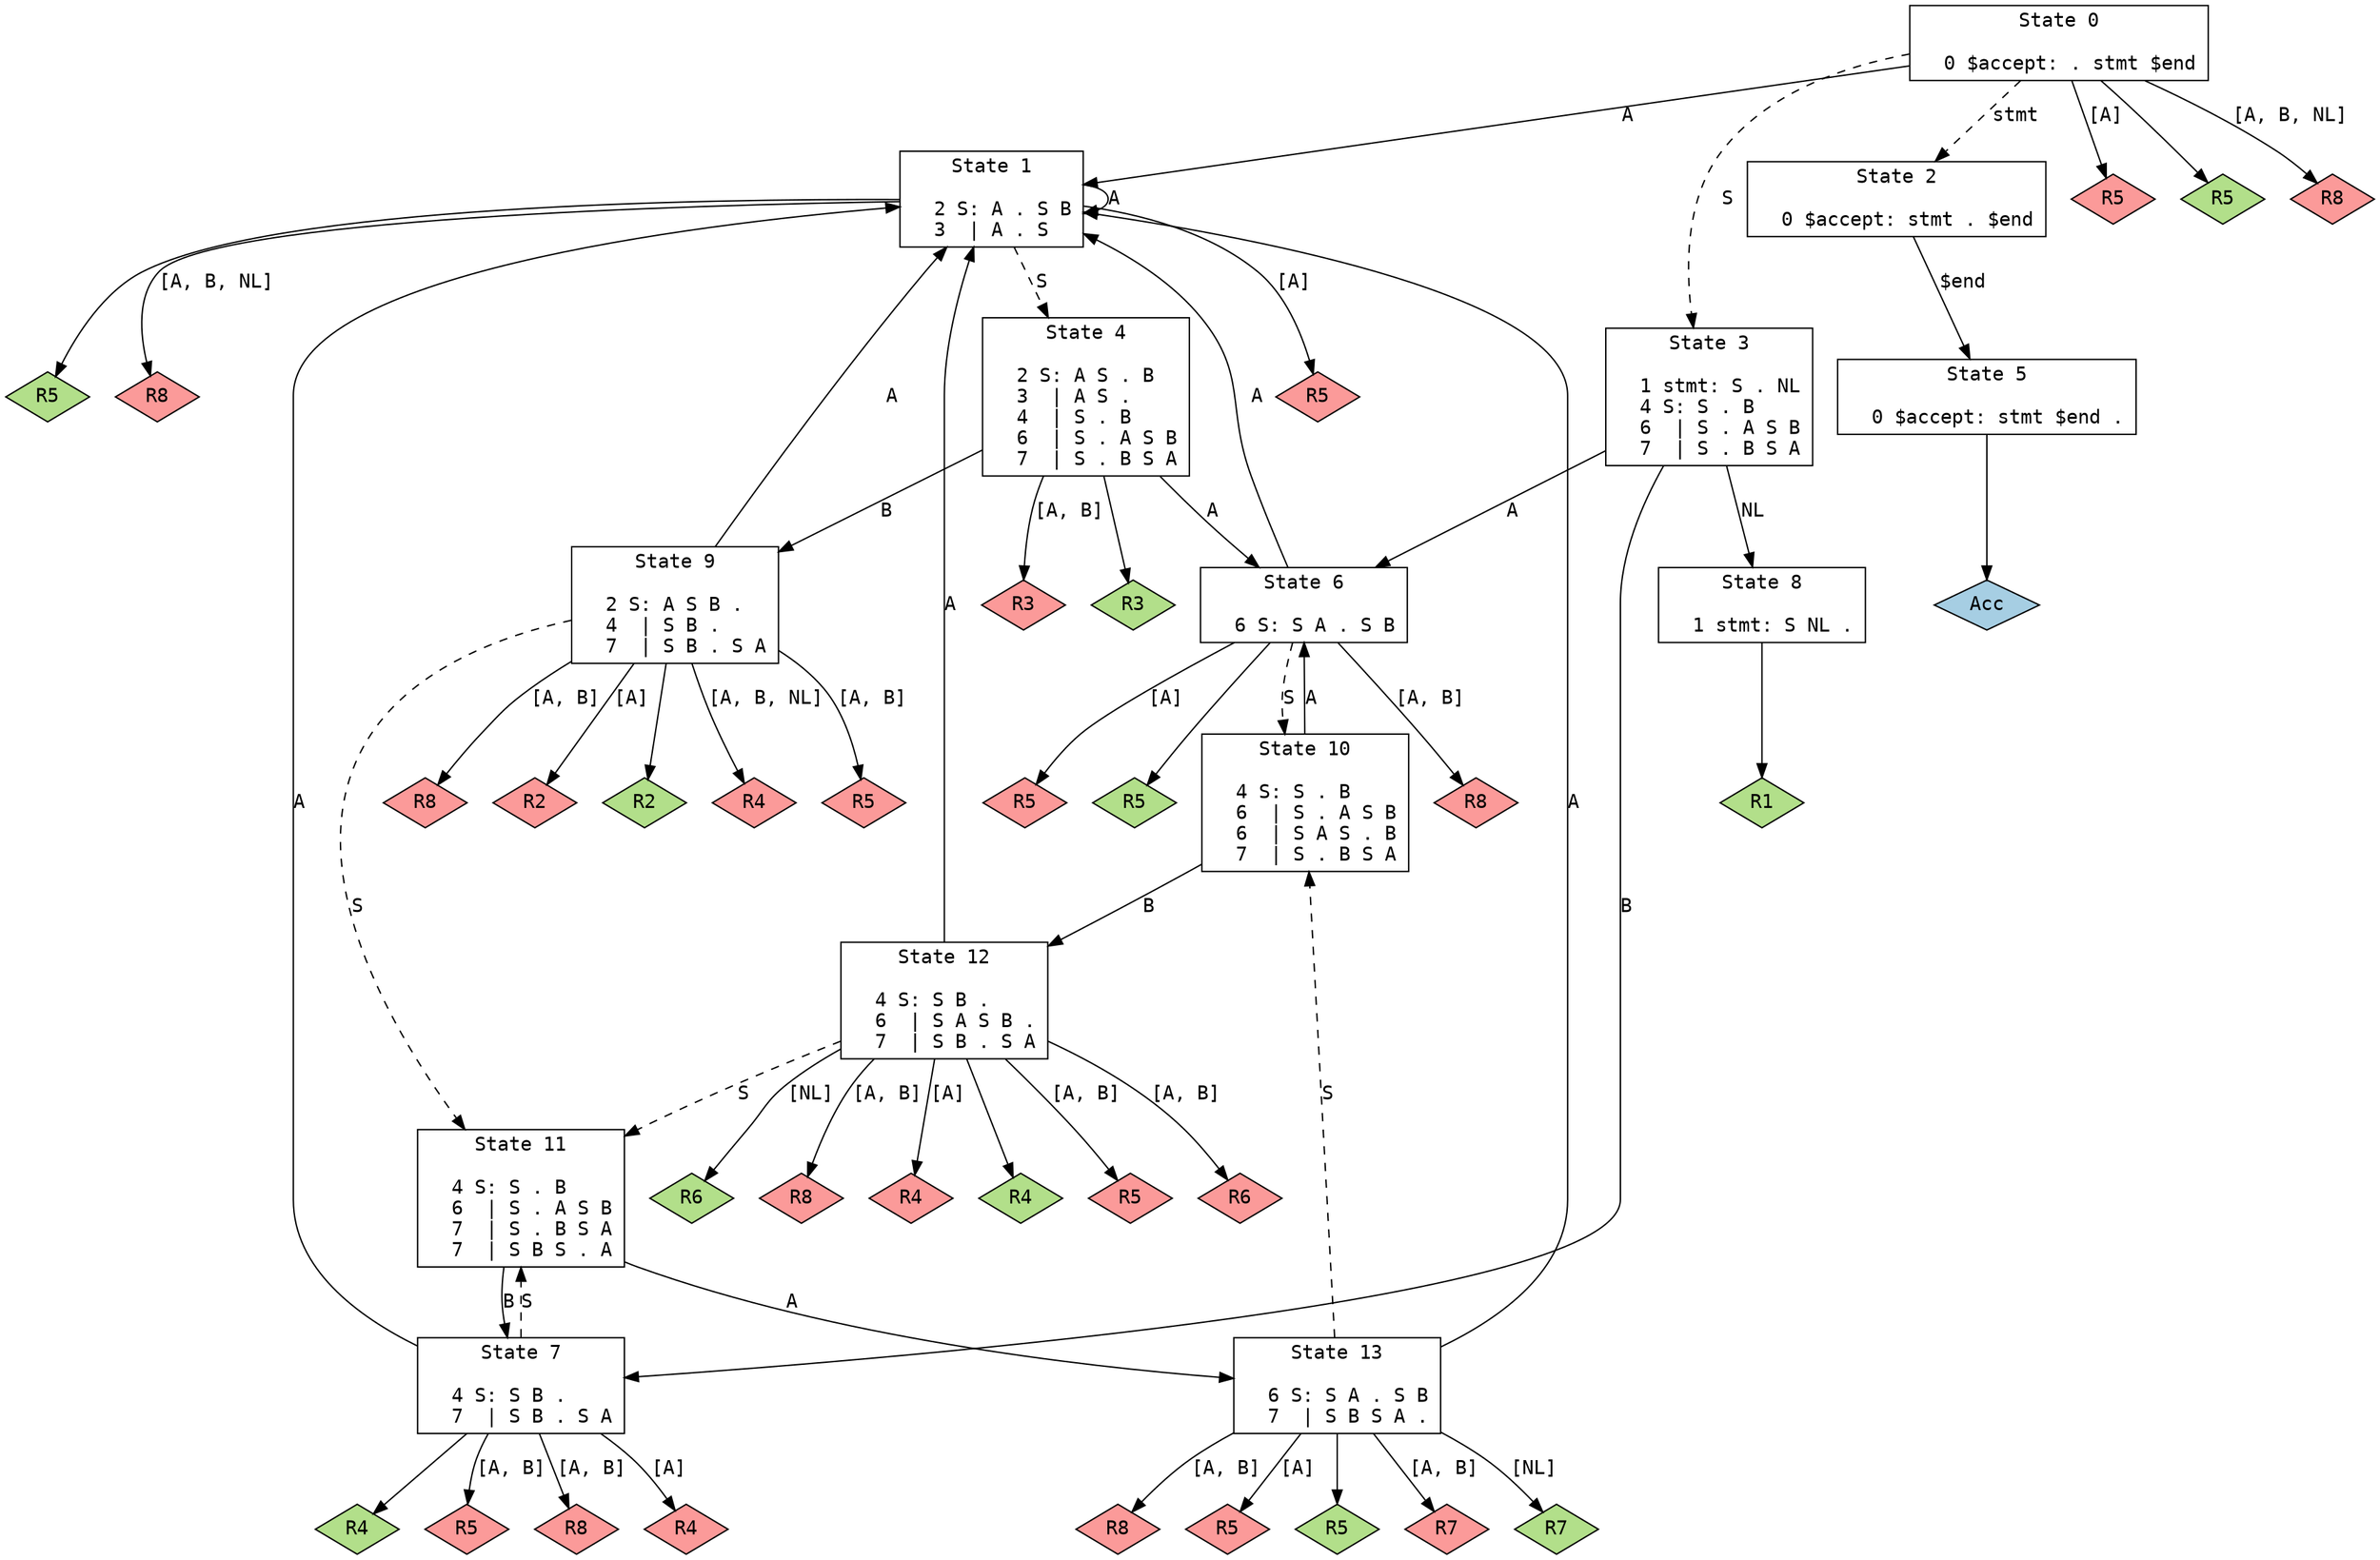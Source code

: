 // Generated by GNU Bison 3.5.1.
// Report bugs to <bug-bison@gnu.org>.
// Home page: <https://www.gnu.org/software/bison/>.

digraph "file.y"
{
  node [fontname = courier, shape = box, colorscheme = paired6]
  edge [fontname = courier]

  0 [label="State 0\n\l  0 $accept: . stmt $end\l"]
  0 -> 1 [style=solid label="A"]
  0 -> 2 [style=dashed label="stmt"]
  0 -> 3 [style=dashed label="S"]
  0 -> "0R5d" [label="[A]", style=solid]
 "0R5d" [label="R5", fillcolor=5, shape=diamond, style=filled]
  0 -> "0R5" [style=solid]
 "0R5" [label="R5", fillcolor=3, shape=diamond, style=filled]
  0 -> "0R8d" [label="[A, B, NL]", style=solid]
 "0R8d" [label="R8", fillcolor=5, shape=diamond, style=filled]
  1 [label="State 1\n\l  2 S: A . S B\l  3  | A . S\l"]
  1 -> 1 [style=solid label="A"]
  1 -> 4 [style=dashed label="S"]
  1 -> "1R5d" [label="[A]", style=solid]
 "1R5d" [label="R5", fillcolor=5, shape=diamond, style=filled]
  1 -> "1R5" [style=solid]
 "1R5" [label="R5", fillcolor=3, shape=diamond, style=filled]
  1 -> "1R8d" [label="[A, B, NL]", style=solid]
 "1R8d" [label="R8", fillcolor=5, shape=diamond, style=filled]
  2 [label="State 2\n\l  0 $accept: stmt . $end\l"]
  2 -> 5 [style=solid label="$end"]
  3 [label="State 3\n\l  1 stmt: S . NL\l  4 S: S . B\l  6  | S . A S B\l  7  | S . B S A\l"]
  3 -> 6 [style=solid label="A"]
  3 -> 7 [style=solid label="B"]
  3 -> 8 [style=solid label="NL"]
  4 [label="State 4\n\l  2 S: A S . B\l  3  | A S .\l  4  | S . B\l  6  | S . A S B\l  7  | S . B S A\l"]
  4 -> 6 [style=solid label="A"]
  4 -> 9 [style=solid label="B"]
  4 -> "4R3d" [label="[A, B]", style=solid]
 "4R3d" [label="R3", fillcolor=5, shape=diamond, style=filled]
  4 -> "4R3" [style=solid]
 "4R3" [label="R3", fillcolor=3, shape=diamond, style=filled]
  5 [label="State 5\n\l  0 $accept: stmt $end .\l"]
  5 -> "5R0" [style=solid]
 "5R0" [label="Acc", fillcolor=1, shape=diamond, style=filled]
  6 [label="State 6\n\l  6 S: S A . S B\l"]
  6 -> 1 [style=solid label="A"]
  6 -> 10 [style=dashed label="S"]
  6 -> "6R5d" [label="[A]", style=solid]
 "6R5d" [label="R5", fillcolor=5, shape=diamond, style=filled]
  6 -> "6R5" [style=solid]
 "6R5" [label="R5", fillcolor=3, shape=diamond, style=filled]
  6 -> "6R8d" [label="[A, B]", style=solid]
 "6R8d" [label="R8", fillcolor=5, shape=diamond, style=filled]
  7 [label="State 7\n\l  4 S: S B .\l  7  | S B . S A\l"]
  7 -> 1 [style=solid label="A"]
  7 -> 11 [style=dashed label="S"]
  7 -> "7R4d" [label="[A]", style=solid]
 "7R4d" [label="R4", fillcolor=5, shape=diamond, style=filled]
  7 -> "7R4" [style=solid]
 "7R4" [label="R4", fillcolor=3, shape=diamond, style=filled]
  7 -> "7R5d" [label="[A, B]", style=solid]
 "7R5d" [label="R5", fillcolor=5, shape=diamond, style=filled]
  7 -> "7R8d" [label="[A, B]", style=solid]
 "7R8d" [label="R8", fillcolor=5, shape=diamond, style=filled]
  8 [label="State 8\n\l  1 stmt: S NL .\l"]
  8 -> "8R1" [style=solid]
 "8R1" [label="R1", fillcolor=3, shape=diamond, style=filled]
  9 [label="State 9\n\l  2 S: A S B .\l  4  | S B .\l  7  | S B . S A\l"]
  9 -> 1 [style=solid label="A"]
  9 -> 11 [style=dashed label="S"]
  9 -> "9R2d" [label="[A]", style=solid]
 "9R2d" [label="R2", fillcolor=5, shape=diamond, style=filled]
  9 -> "9R2" [style=solid]
 "9R2" [label="R2", fillcolor=3, shape=diamond, style=filled]
  9 -> "9R4d" [label="[A, B, NL]", style=solid]
 "9R4d" [label="R4", fillcolor=5, shape=diamond, style=filled]
  9 -> "9R5d" [label="[A, B]", style=solid]
 "9R5d" [label="R5", fillcolor=5, shape=diamond, style=filled]
  9 -> "9R8d" [label="[A, B]", style=solid]
 "9R8d" [label="R8", fillcolor=5, shape=diamond, style=filled]
  10 [label="State 10\n\l  4 S: S . B\l  6  | S . A S B\l  6  | S A S . B\l  7  | S . B S A\l"]
  10 -> 6 [style=solid label="A"]
  10 -> 12 [style=solid label="B"]
  11 [label="State 11\n\l  4 S: S . B\l  6  | S . A S B\l  7  | S . B S A\l  7  | S B S . A\l"]
  11 -> 13 [style=solid label="A"]
  11 -> 7 [style=solid label="B"]
  12 [label="State 12\n\l  4 S: S B .\l  6  | S A S B .\l  7  | S B . S A\l"]
  12 -> 1 [style=solid label="A"]
  12 -> 11 [style=dashed label="S"]
  12 -> "12R4d" [label="[A]", style=solid]
 "12R4d" [label="R4", fillcolor=5, shape=diamond, style=filled]
  12 -> "12R4" [style=solid]
 "12R4" [label="R4", fillcolor=3, shape=diamond, style=filled]
  12 -> "12R5d" [label="[A, B]", style=solid]
 "12R5d" [label="R5", fillcolor=5, shape=diamond, style=filled]
  12 -> "12R6d" [label="[A, B]", style=solid]
 "12R6d" [label="R6", fillcolor=5, shape=diamond, style=filled]
  12 -> "12R6" [label="[NL]", style=solid]
 "12R6" [label="R6", fillcolor=3, shape=diamond, style=filled]
  12 -> "12R8d" [label="[A, B]", style=solid]
 "12R8d" [label="R8", fillcolor=5, shape=diamond, style=filled]
  13 [label="State 13\n\l  6 S: S A . S B\l  7  | S B S A .\l"]
  13 -> 1 [style=solid label="A"]
  13 -> 10 [style=dashed label="S"]
  13 -> "13R5d" [label="[A]", style=solid]
 "13R5d" [label="R5", fillcolor=5, shape=diamond, style=filled]
  13 -> "13R5" [style=solid]
 "13R5" [label="R5", fillcolor=3, shape=diamond, style=filled]
  13 -> "13R7d" [label="[A, B]", style=solid]
 "13R7d" [label="R7", fillcolor=5, shape=diamond, style=filled]
  13 -> "13R7" [label="[NL]", style=solid]
 "13R7" [label="R7", fillcolor=3, shape=diamond, style=filled]
  13 -> "13R8d" [label="[A, B]", style=solid]
 "13R8d" [label="R8", fillcolor=5, shape=diamond, style=filled]
}
